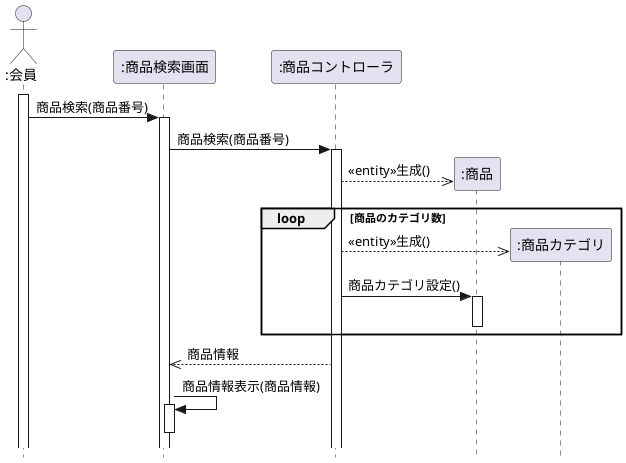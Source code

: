 @startuml 演習4-5
skinparam style strictuml

actor ":会員" as user
participant ":商品検索画面" as screen
participant ":商品コントローラ" as control
participant ":商品" as entity

activate user
user -> screen : 商品検索(商品番号)
activate screen
screen -> control : 商品検索(商品番号)
activate control
create entity
control -->> entity :<<entity>>生成()

loop 商品のカテゴリ数
create ":商品カテゴリ" as category
control -->> category : <<entity>>生成()
control -> entity : 商品カテゴリ設定()
activate entity
deactivate entity

end loop

screen <<-- control : 商品情報
screen  -> screen : 商品情報表示(商品情報)
activate screen

deactivate 
@enduml
